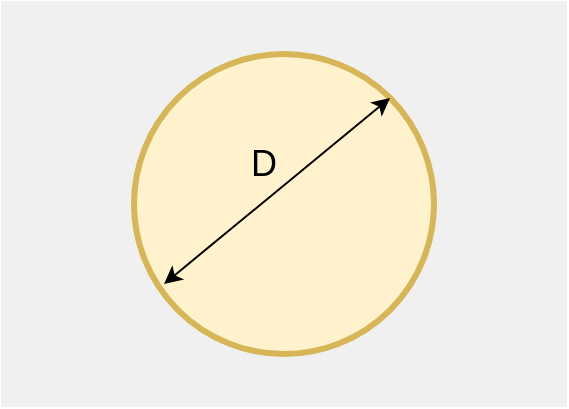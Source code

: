 <mxfile version="13.7.8" type="device"><diagram id="ekxg2DS2Cgwb8HtLDmd0" name="Page-1"><mxGraphModel dx="808" dy="428" grid="1" gridSize="10" guides="1" tooltips="1" connect="1" arrows="1" fold="1" page="1" pageScale="1" pageWidth="413" pageHeight="291" math="0" shadow="0"><root><mxCell id="0"/><mxCell id="1" parent="0"/><mxCell id="k6zWqX2XgUSd4C6uUr4w-1" value="" style="rounded=0;whiteSpace=wrap;html=1;fontColor=#333333;strokeWidth=3;perimeterSpacing=0;fillColor=#F0F0F0;strokeColor=#F0F0F0;" vertex="1" parent="1"><mxGeometry x="40" y="40" width="280" height="200" as="geometry"/></mxCell><mxCell id="k6zWqX2XgUSd4C6uUr4w-51" value="" style="ellipse;whiteSpace=wrap;html=1;aspect=fixed;rounded=0;glass=0;sketch=0;strokeColor=#d6b656;strokeWidth=3;fillColor=#fff2cc;fontSize=18;" vertex="1" parent="1"><mxGeometry x="105" y="65" width="150" height="150" as="geometry"/></mxCell><mxCell id="k6zWqX2XgUSd4C6uUr4w-53" value="D" style="text;html=1;strokeColor=none;fillColor=none;align=center;verticalAlign=middle;whiteSpace=wrap;rounded=0;glass=0;sketch=0;fontSize=18;" vertex="1" parent="1"><mxGeometry x="150" y="110" width="40" height="20" as="geometry"/></mxCell><mxCell id="k6zWqX2XgUSd4C6uUr4w-54" value="" style="endArrow=classic;startArrow=classic;html=1;fontSize=18;entryX=1;entryY=0;entryDx=0;entryDy=0;" edge="1" parent="1" target="k6zWqX2XgUSd4C6uUr4w-51"><mxGeometry width="50" height="50" relative="1" as="geometry"><mxPoint x="120" y="180" as="sourcePoint"/><mxPoint x="170" y="130" as="targetPoint"/></mxGeometry></mxCell></root></mxGraphModel></diagram></mxfile>